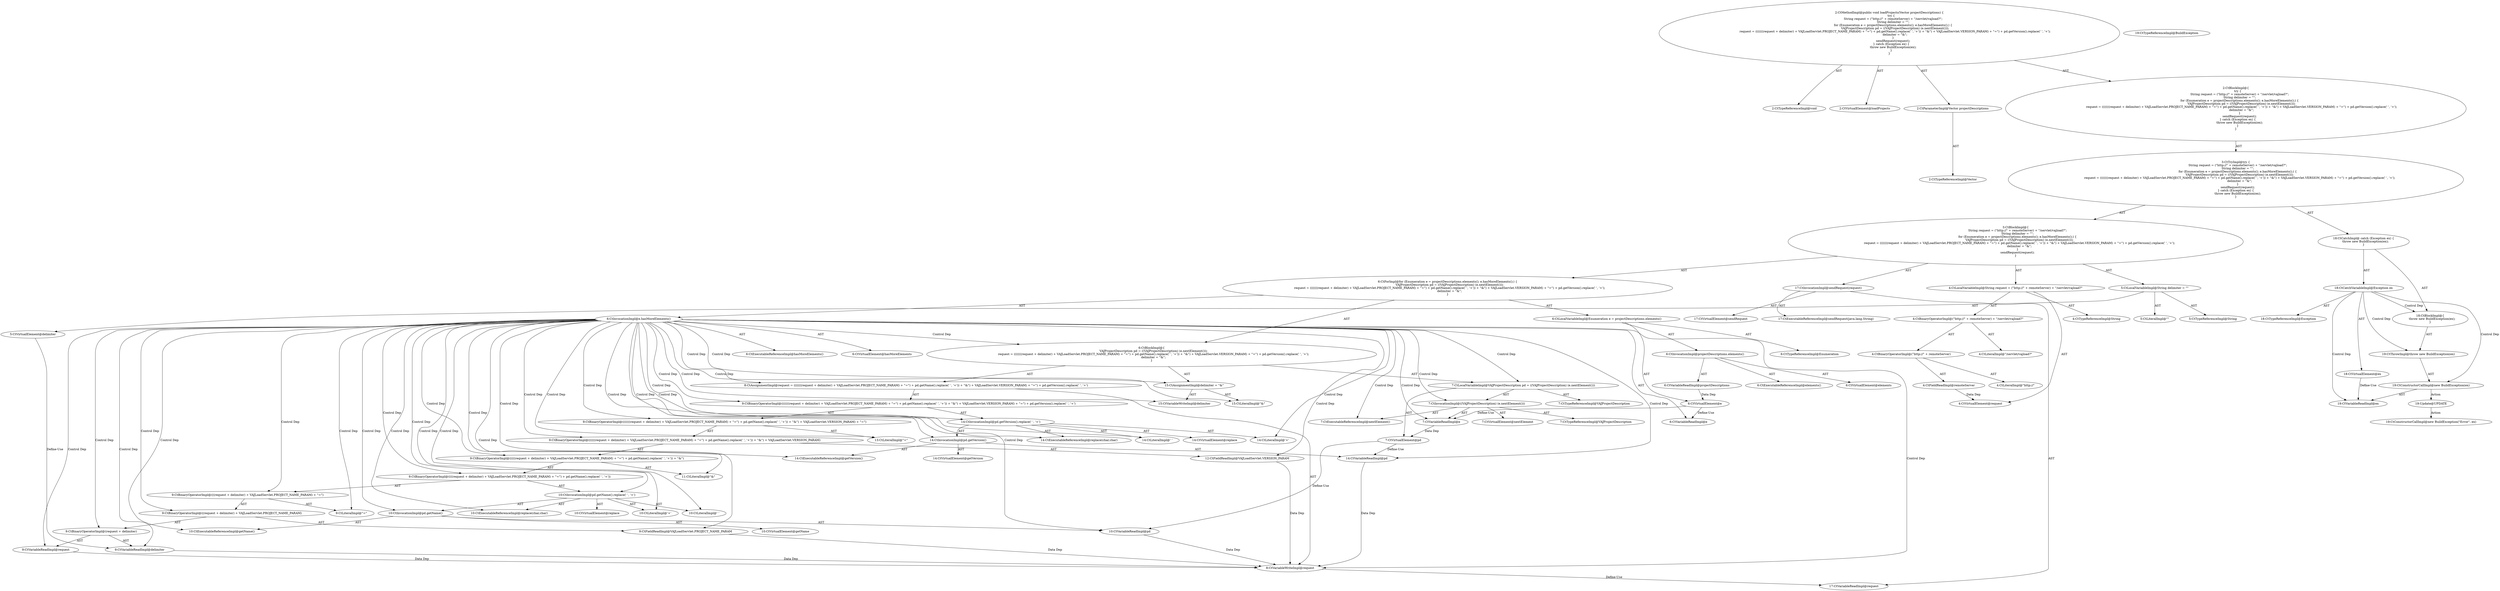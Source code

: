 digraph "loadProjects#?,Vector" {
0 [label="2:CtTypeReferenceImpl@void" shape=ellipse]
1 [label="2:CtVirtualElement@loadProjects" shape=ellipse]
2 [label="2:CtParameterImpl@Vector projectDescriptions" shape=ellipse]
3 [label="2:CtTypeReferenceImpl@Vector" shape=ellipse]
4 [label="4:CtTypeReferenceImpl@String" shape=ellipse]
5 [label="4:CtLiteralImpl@\"http://\"" shape=ellipse]
6 [label="4:CtFieldReadImpl@remoteServer" shape=ellipse]
7 [label="4:CtBinaryOperatorImpl@(\"http://\" + remoteServer)" shape=ellipse]
8 [label="4:CtLiteralImpl@\"/servlet/vajload?\"" shape=ellipse]
9 [label="4:CtBinaryOperatorImpl@(\"http://\" + remoteServer) + \"/servlet/vajload?\"" shape=ellipse]
10 [label="4:CtVirtualElement@request" shape=ellipse]
11 [label="4:CtLocalVariableImpl@String request = (\"http://\" + remoteServer) + \"/servlet/vajload?\"" shape=ellipse]
12 [label="5:CtTypeReferenceImpl@String" shape=ellipse]
13 [label="5:CtLiteralImpl@\"\"" shape=ellipse]
14 [label="5:CtVirtualElement@delimiter" shape=ellipse]
15 [label="5:CtLocalVariableImpl@String delimiter = \"\"" shape=ellipse]
16 [label="6:CtTypeReferenceImpl@Enumeration" shape=ellipse]
17 [label="6:CtExecutableReferenceImpl@elements()" shape=ellipse]
18 [label="6:CtVirtualElement@elements" shape=ellipse]
19 [label="6:CtVariableReadImpl@projectDescriptions" shape=ellipse]
20 [label="6:CtInvocationImpl@projectDescriptions.elements()" shape=ellipse]
21 [label="6:CtVirtualElement@e" shape=ellipse]
22 [label="6:CtLocalVariableImpl@Enumeration e = projectDescriptions.elements()" shape=ellipse]
23 [label="6:CtExecutableReferenceImpl@hasMoreElements()" shape=ellipse]
24 [label="6:CtVirtualElement@hasMoreElements" shape=ellipse]
25 [label="6:CtVariableReadImpl@e" shape=ellipse]
26 [label="6:CtInvocationImpl@e.hasMoreElements()" shape=ellipse]
27 [label="7:CtTypeReferenceImpl@VAJProjectDescription" shape=ellipse]
28 [label="7:CtExecutableReferenceImpl@nextElement()" shape=ellipse]
29 [label="7:CtVirtualElement@nextElement" shape=ellipse]
30 [label="7:CtVariableReadImpl@e" shape=ellipse]
31 [label="7:CtInvocationImpl@((VAJProjectDescription) (e.nextElement()))" shape=ellipse]
32 [label="7:CtTypeReferenceImpl@VAJProjectDescription" shape=ellipse]
33 [label="7:CtVirtualElement@pd" shape=ellipse]
34 [label="7:CtLocalVariableImpl@VAJProjectDescription pd = ((VAJProjectDescription) (e.nextElement()))" shape=ellipse]
35 [label="8:CtVariableWriteImpl@request" shape=ellipse]
36 [label="9:CtVariableReadImpl@request" shape=ellipse]
37 [label="9:CtVariableReadImpl@delimiter" shape=ellipse]
38 [label="9:CtBinaryOperatorImpl@(request + delimiter)" shape=ellipse]
39 [label="9:CtFieldReadImpl@VAJLoadServlet.PROJECT_NAME_PARAM" shape=ellipse]
40 [label="9:CtBinaryOperatorImpl@((request + delimiter) + VAJLoadServlet.PROJECT_NAME_PARAM)" shape=ellipse]
41 [label="9:CtLiteralImpl@\"=\"" shape=ellipse]
42 [label="9:CtBinaryOperatorImpl@(((request + delimiter) + VAJLoadServlet.PROJECT_NAME_PARAM) + \"=\")" shape=ellipse]
43 [label="10:CtExecutableReferenceImpl@replace(char,char)" shape=ellipse]
44 [label="10:CtVirtualElement@replace" shape=ellipse]
45 [label="10:CtExecutableReferenceImpl@getName()" shape=ellipse]
46 [label="10:CtVirtualElement@getName" shape=ellipse]
47 [label="10:CtVariableReadImpl@pd" shape=ellipse]
48 [label="10:CtInvocationImpl@pd.getName()" shape=ellipse]
49 [label="10:CtLiteralImpl@' '" shape=ellipse]
50 [label="10:CtLiteralImpl@'+'" shape=ellipse]
51 [label="10:CtInvocationImpl@pd.getName().replace(' ', '+')" shape=ellipse]
52 [label="9:CtBinaryOperatorImpl@((((request + delimiter) + VAJLoadServlet.PROJECT_NAME_PARAM) + \"=\") + pd.getName().replace(' ', '+'))" shape=ellipse]
53 [label="11:CtLiteralImpl@\"&\"" shape=ellipse]
54 [label="9:CtBinaryOperatorImpl@(((((request + delimiter) + VAJLoadServlet.PROJECT_NAME_PARAM) + \"=\") + pd.getName().replace(' ', '+')) + \"&\")" shape=ellipse]
55 [label="12:CtFieldReadImpl@VAJLoadServlet.VERSION_PARAM" shape=ellipse]
56 [label="9:CtBinaryOperatorImpl@((((((request + delimiter) + VAJLoadServlet.PROJECT_NAME_PARAM) + \"=\") + pd.getName().replace(' ', '+')) + \"&\") + VAJLoadServlet.VERSION_PARAM)" shape=ellipse]
57 [label="13:CtLiteralImpl@\"=\"" shape=ellipse]
58 [label="9:CtBinaryOperatorImpl@(((((((request + delimiter) + VAJLoadServlet.PROJECT_NAME_PARAM) + \"=\") + pd.getName().replace(' ', '+')) + \"&\") + VAJLoadServlet.VERSION_PARAM) + \"=\")" shape=ellipse]
59 [label="14:CtExecutableReferenceImpl@replace(char,char)" shape=ellipse]
60 [label="14:CtVirtualElement@replace" shape=ellipse]
61 [label="14:CtExecutableReferenceImpl@getVersion()" shape=ellipse]
62 [label="14:CtVirtualElement@getVersion" shape=ellipse]
63 [label="14:CtVariableReadImpl@pd" shape=ellipse]
64 [label="14:CtInvocationImpl@pd.getVersion()" shape=ellipse]
65 [label="14:CtLiteralImpl@' '" shape=ellipse]
66 [label="14:CtLiteralImpl@'+'" shape=ellipse]
67 [label="14:CtInvocationImpl@pd.getVersion().replace(' ', '+')" shape=ellipse]
68 [label="9:CtBinaryOperatorImpl@(((((((request + delimiter) + VAJLoadServlet.PROJECT_NAME_PARAM) + \"=\") + pd.getName().replace(' ', '+')) + \"&\") + VAJLoadServlet.VERSION_PARAM) + \"=\") + pd.getVersion().replace(' ', '+')" shape=ellipse]
69 [label="8:CtAssignmentImpl@request = (((((((request + delimiter) + VAJLoadServlet.PROJECT_NAME_PARAM) + \"=\") + pd.getName().replace(' ', '+')) + \"&\") + VAJLoadServlet.VERSION_PARAM) + \"=\") + pd.getVersion().replace(' ', '+')" shape=ellipse]
70 [label="15:CtVariableWriteImpl@delimiter" shape=ellipse]
71 [label="15:CtLiteralImpl@\"&\"" shape=ellipse]
72 [label="15:CtAssignmentImpl@delimiter = \"&\"" shape=ellipse]
73 [label="6:CtBlockImpl@\{
    VAJProjectDescription pd = ((VAJProjectDescription) (e.nextElement()));
    request = (((((((request + delimiter) + VAJLoadServlet.PROJECT_NAME_PARAM) + \"=\") + pd.getName().replace(' ', '+')) + \"&\") + VAJLoadServlet.VERSION_PARAM) + \"=\") + pd.getVersion().replace(' ', '+');
    delimiter = \"&\";
\}" shape=ellipse]
74 [label="6:CtForImpl@for (Enumeration e = projectDescriptions.elements(); e.hasMoreElements();) \{
    VAJProjectDescription pd = ((VAJProjectDescription) (e.nextElement()));
    request = (((((((request + delimiter) + VAJLoadServlet.PROJECT_NAME_PARAM) + \"=\") + pd.getName().replace(' ', '+')) + \"&\") + VAJLoadServlet.VERSION_PARAM) + \"=\") + pd.getVersion().replace(' ', '+');
    delimiter = \"&\";
\}" shape=ellipse]
75 [label="17:CtExecutableReferenceImpl@sendRequest(java.lang.String)" shape=ellipse]
76 [label="17:CtVirtualElement@sendRequest" shape=ellipse]
77 [label="17:CtVariableReadImpl@request" shape=ellipse]
78 [label="17:CtInvocationImpl@sendRequest(request)" shape=ellipse]
79 [label="3:CtBlockImpl@\{
    String request = (\"http://\" + remoteServer) + \"/servlet/vajload?\";
    String delimiter = \"\";
    for (Enumeration e = projectDescriptions.elements(); e.hasMoreElements();) \{
        VAJProjectDescription pd = ((VAJProjectDescription) (e.nextElement()));
        request = (((((((request + delimiter) + VAJLoadServlet.PROJECT_NAME_PARAM) + \"=\") + pd.getName().replace(' ', '+')) + \"&\") + VAJLoadServlet.VERSION_PARAM) + \"=\") + pd.getVersion().replace(' ', '+');
        delimiter = \"&\";
    \}
    sendRequest(request);
\}" shape=ellipse]
80 [label="18:CtVirtualElement@ex" shape=ellipse]
81 [label="18:CtTypeReferenceImpl@Exception" shape=ellipse]
82 [label="18:CtCatchVariableImpl@Exception ex" shape=ellipse]
83 [label="19:CtTypeReferenceImpl@BuildException" shape=ellipse]
84 [label="19:CtVariableReadImpl@ex" shape=ellipse]
85 [label="19:CtConstructorCallImpl@new BuildException(ex)" shape=ellipse]
86 [label="19:CtThrowImpl@throw new BuildException(ex)" shape=ellipse]
87 [label="18:CtBlockImpl@\{
    throw new BuildException(ex);
\}" shape=ellipse]
88 [label="18:CtCatchImpl@ catch (Exception ex) \{
    throw new BuildException(ex);
\}" shape=ellipse]
89 [label="3:CtTryImpl@try \{
    String request = (\"http://\" + remoteServer) + \"/servlet/vajload?\";
    String delimiter = \"\";
    for (Enumeration e = projectDescriptions.elements(); e.hasMoreElements();) \{
        VAJProjectDescription pd = ((VAJProjectDescription) (e.nextElement()));
        request = (((((((request + delimiter) + VAJLoadServlet.PROJECT_NAME_PARAM) + \"=\") + pd.getName().replace(' ', '+')) + \"&\") + VAJLoadServlet.VERSION_PARAM) + \"=\") + pd.getVersion().replace(' ', '+');
        delimiter = \"&\";
    \}
    sendRequest(request);
\} catch (Exception ex) \{
    throw new BuildException(ex);
\}" shape=ellipse]
90 [label="2:CtBlockImpl@\{
    try \{
        String request = (\"http://\" + remoteServer) + \"/servlet/vajload?\";
        String delimiter = \"\";
        for (Enumeration e = projectDescriptions.elements(); e.hasMoreElements();) \{
            VAJProjectDescription pd = ((VAJProjectDescription) (e.nextElement()));
            request = (((((((request + delimiter) + VAJLoadServlet.PROJECT_NAME_PARAM) + \"=\") + pd.getName().replace(' ', '+')) + \"&\") + VAJLoadServlet.VERSION_PARAM) + \"=\") + pd.getVersion().replace(' ', '+');
            delimiter = \"&\";
        \}
        sendRequest(request);
    \} catch (Exception ex) \{
        throw new BuildException(ex);
    \}
\}" shape=ellipse]
91 [label="2:CtMethodImpl@public void loadProjects(Vector projectDescriptions) \{
    try \{
        String request = (\"http://\" + remoteServer) + \"/servlet/vajload?\";
        String delimiter = \"\";
        for (Enumeration e = projectDescriptions.elements(); e.hasMoreElements();) \{
            VAJProjectDescription pd = ((VAJProjectDescription) (e.nextElement()));
            request = (((((((request + delimiter) + VAJLoadServlet.PROJECT_NAME_PARAM) + \"=\") + pd.getName().replace(' ', '+')) + \"&\") + VAJLoadServlet.VERSION_PARAM) + \"=\") + pd.getVersion().replace(' ', '+');
            delimiter = \"&\";
        \}
        sendRequest(request);
    \} catch (Exception ex) \{
        throw new BuildException(ex);
    \}
\}" shape=ellipse]
92 [label="19:Update@UPDATE" shape=ellipse]
93 [label="19:CtConstructorCallImpl@new BuildException(\"Error\", ex)" shape=ellipse]
2 -> 3 [label="AST"];
6 -> 10 [label="Data Dep"];
7 -> 5 [label="AST"];
7 -> 6 [label="AST"];
9 -> 7 [label="AST"];
9 -> 8 [label="AST"];
11 -> 10 [label="AST"];
11 -> 4 [label="AST"];
11 -> 9 [label="AST"];
14 -> 37 [label="Define-Use"];
15 -> 14 [label="AST"];
15 -> 12 [label="AST"];
15 -> 13 [label="AST"];
19 -> 21 [label="Data Dep"];
20 -> 18 [label="AST"];
20 -> 19 [label="AST"];
20 -> 17 [label="AST"];
21 -> 25 [label="Define-Use"];
21 -> 30 [label="Define-Use"];
22 -> 21 [label="AST"];
22 -> 16 [label="AST"];
22 -> 20 [label="AST"];
26 -> 24 [label="AST"];
26 -> 25 [label="AST"];
26 -> 23 [label="AST"];
26 -> 73 [label="Control Dep"];
26 -> 34 [label="Control Dep"];
26 -> 31 [label="Control Dep"];
26 -> 28 [label="Control Dep"];
26 -> 30 [label="Control Dep"];
26 -> 69 [label="Control Dep"];
26 -> 35 [label="Control Dep"];
26 -> 68 [label="Control Dep"];
26 -> 58 [label="Control Dep"];
26 -> 56 [label="Control Dep"];
26 -> 54 [label="Control Dep"];
26 -> 52 [label="Control Dep"];
26 -> 42 [label="Control Dep"];
26 -> 40 [label="Control Dep"];
26 -> 38 [label="Control Dep"];
26 -> 36 [label="Control Dep"];
26 -> 37 [label="Control Dep"];
26 -> 39 [label="Control Dep"];
26 -> 41 [label="Control Dep"];
26 -> 51 [label="Control Dep"];
26 -> 43 [label="Control Dep"];
26 -> 48 [label="Control Dep"];
26 -> 45 [label="Control Dep"];
26 -> 47 [label="Control Dep"];
26 -> 49 [label="Control Dep"];
26 -> 50 [label="Control Dep"];
26 -> 53 [label="Control Dep"];
26 -> 55 [label="Control Dep"];
26 -> 57 [label="Control Dep"];
26 -> 67 [label="Control Dep"];
26 -> 59 [label="Control Dep"];
26 -> 64 [label="Control Dep"];
26 -> 61 [label="Control Dep"];
26 -> 63 [label="Control Dep"];
26 -> 65 [label="Control Dep"];
26 -> 66 [label="Control Dep"];
26 -> 72 [label="Control Dep"];
26 -> 70 [label="Control Dep"];
26 -> 71 [label="Control Dep"];
30 -> 33 [label="Data Dep"];
31 -> 29 [label="AST"];
31 -> 32 [label="AST"];
31 -> 30 [label="AST"];
31 -> 28 [label="AST"];
33 -> 47 [label="Define-Use"];
33 -> 63 [label="Define-Use"];
34 -> 33 [label="AST"];
34 -> 27 [label="AST"];
34 -> 31 [label="AST"];
35 -> 77 [label="Define-Use"];
36 -> 35 [label="Data Dep"];
37 -> 35 [label="Data Dep"];
38 -> 36 [label="AST"];
38 -> 37 [label="AST"];
39 -> 35 [label="Data Dep"];
40 -> 38 [label="AST"];
40 -> 39 [label="AST"];
42 -> 40 [label="AST"];
42 -> 41 [label="AST"];
47 -> 35 [label="Data Dep"];
48 -> 46 [label="AST"];
48 -> 47 [label="AST"];
48 -> 45 [label="AST"];
51 -> 44 [label="AST"];
51 -> 48 [label="AST"];
51 -> 43 [label="AST"];
51 -> 49 [label="AST"];
51 -> 50 [label="AST"];
52 -> 42 [label="AST"];
52 -> 51 [label="AST"];
54 -> 52 [label="AST"];
54 -> 53 [label="AST"];
55 -> 35 [label="Data Dep"];
56 -> 54 [label="AST"];
56 -> 55 [label="AST"];
58 -> 56 [label="AST"];
58 -> 57 [label="AST"];
63 -> 35 [label="Data Dep"];
64 -> 62 [label="AST"];
64 -> 63 [label="AST"];
64 -> 61 [label="AST"];
67 -> 60 [label="AST"];
67 -> 64 [label="AST"];
67 -> 59 [label="AST"];
67 -> 65 [label="AST"];
67 -> 66 [label="AST"];
68 -> 58 [label="AST"];
68 -> 67 [label="AST"];
69 -> 35 [label="AST"];
69 -> 68 [label="AST"];
72 -> 70 [label="AST"];
72 -> 71 [label="AST"];
73 -> 34 [label="AST"];
73 -> 69 [label="AST"];
73 -> 72 [label="AST"];
74 -> 22 [label="AST"];
74 -> 26 [label="AST"];
74 -> 73 [label="AST"];
78 -> 76 [label="AST"];
78 -> 75 [label="AST"];
78 -> 77 [label="AST"];
79 -> 11 [label="AST"];
79 -> 15 [label="AST"];
79 -> 74 [label="AST"];
79 -> 78 [label="AST"];
80 -> 84 [label="Define-Use"];
82 -> 80 [label="AST"];
82 -> 81 [label="AST"];
82 -> 87 [label="Control Dep"];
82 -> 86 [label="Control Dep"];
82 -> 85 [label="Control Dep"];
82 -> 84 [label="Control Dep"];
85 -> 84 [label="AST"];
85 -> 92 [label="Action"];
86 -> 85 [label="AST"];
87 -> 86 [label="AST"];
88 -> 82 [label="AST"];
88 -> 87 [label="AST"];
89 -> 79 [label="AST"];
89 -> 88 [label="AST"];
90 -> 89 [label="AST"];
91 -> 1 [label="AST"];
91 -> 0 [label="AST"];
91 -> 2 [label="AST"];
91 -> 90 [label="AST"];
92 -> 93 [label="Action"];
}
